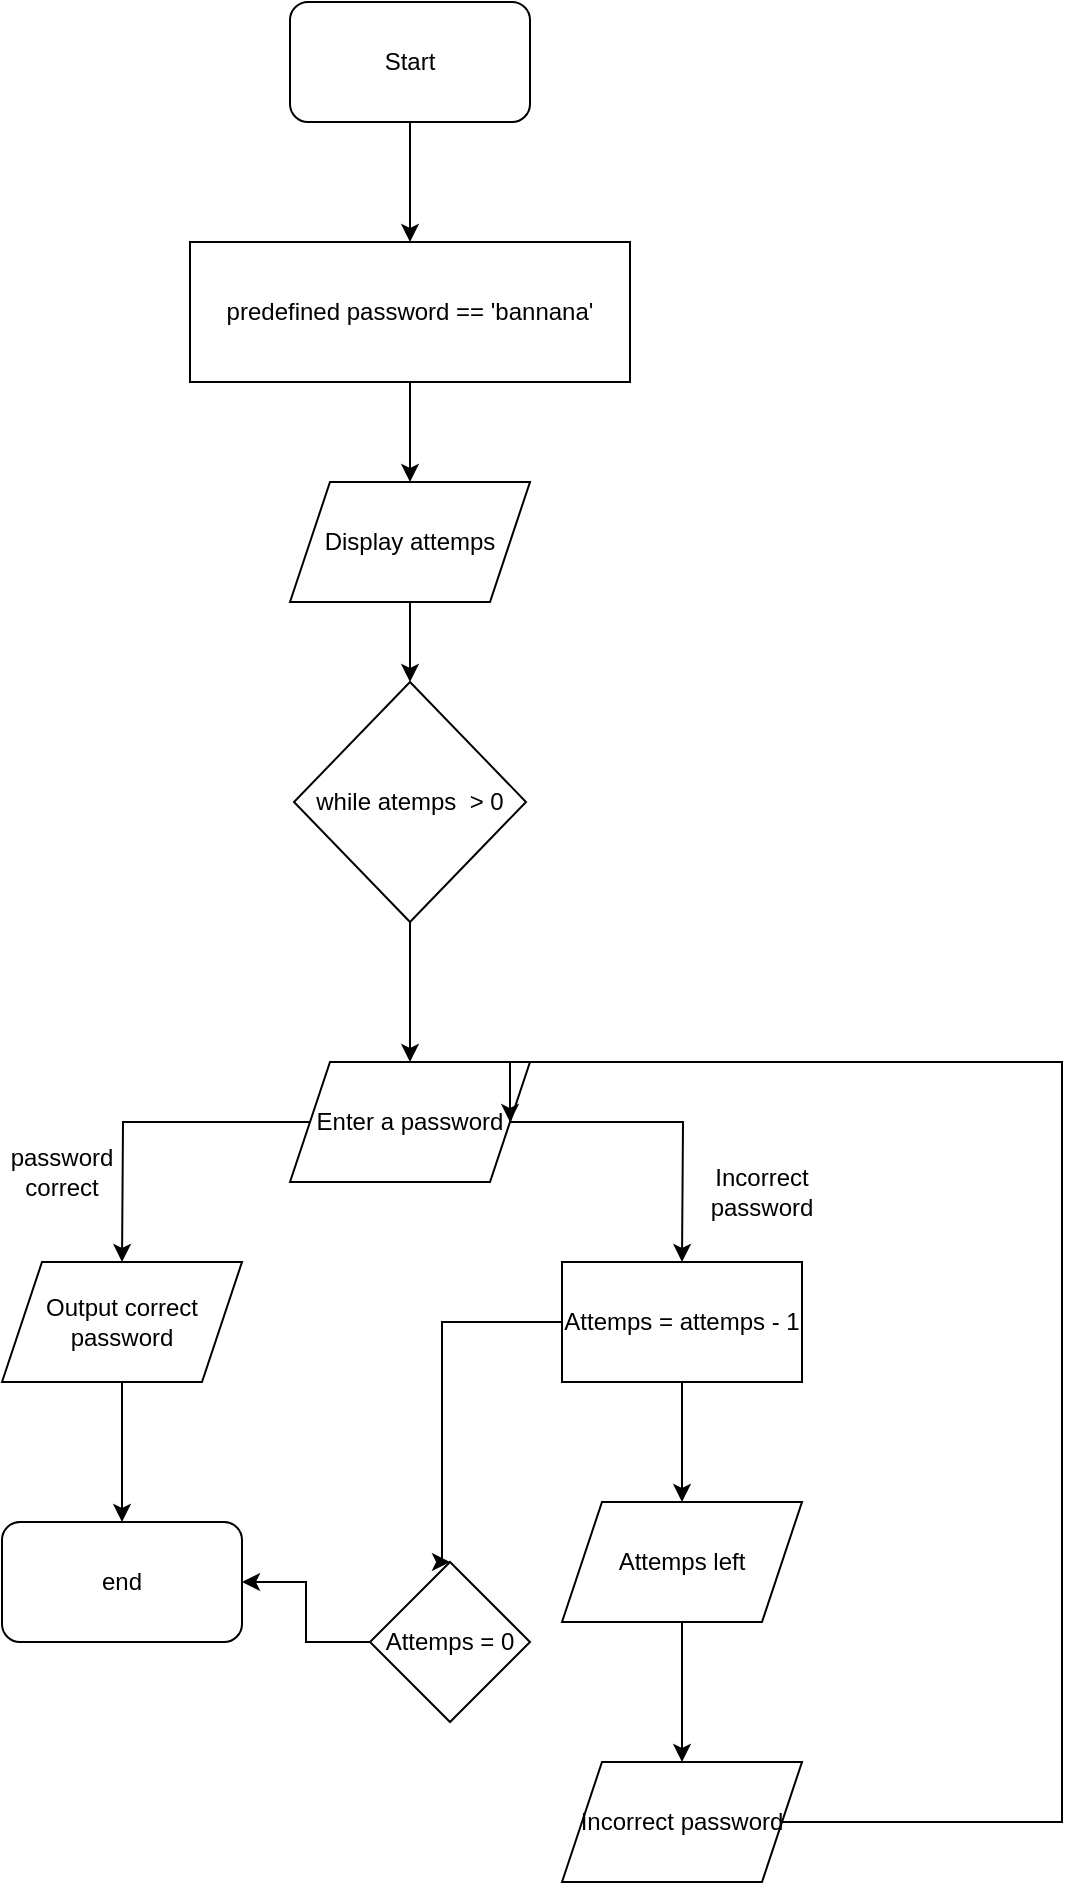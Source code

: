 <mxfile version="24.7.14">
  <diagram name="Страница-1" id="L6yH5seb03IovRJoF4ed">
    <mxGraphModel dx="1235" dy="709" grid="1" gridSize="10" guides="1" tooltips="1" connect="1" arrows="1" fold="1" page="1" pageScale="1" pageWidth="827" pageHeight="1169" math="0" shadow="0">
      <root>
        <mxCell id="0" />
        <mxCell id="1" parent="0" />
        <mxCell id="XkKaWtpKqvxcAA5gz5M5-16" style="edgeStyle=orthogonalEdgeStyle;rounded=0;orthogonalLoop=1;jettySize=auto;html=1;" edge="1" parent="1" source="XkKaWtpKqvxcAA5gz5M5-15">
          <mxGeometry relative="1" as="geometry">
            <mxPoint x="414.0" y="150" as="targetPoint" />
          </mxGeometry>
        </mxCell>
        <mxCell id="XkKaWtpKqvxcAA5gz5M5-15" value="Start" style="rounded=1;whiteSpace=wrap;html=1;" vertex="1" parent="1">
          <mxGeometry x="354" y="30" width="120" height="60" as="geometry" />
        </mxCell>
        <mxCell id="XkKaWtpKqvxcAA5gz5M5-18" style="edgeStyle=orthogonalEdgeStyle;rounded=0;orthogonalLoop=1;jettySize=auto;html=1;" edge="1" parent="1" source="XkKaWtpKqvxcAA5gz5M5-17">
          <mxGeometry relative="1" as="geometry">
            <mxPoint x="414.0" y="270" as="targetPoint" />
          </mxGeometry>
        </mxCell>
        <mxCell id="XkKaWtpKqvxcAA5gz5M5-17" value="predefined password == &#39;bannana&#39;" style="rounded=0;whiteSpace=wrap;html=1;" vertex="1" parent="1">
          <mxGeometry x="304" y="150" width="220" height="70" as="geometry" />
        </mxCell>
        <mxCell id="XkKaWtpKqvxcAA5gz5M5-21" style="edgeStyle=orthogonalEdgeStyle;rounded=0;orthogonalLoop=1;jettySize=auto;html=1;entryX=0;entryY=0.5;entryDx=0;entryDy=0;" edge="1" parent="1" source="XkKaWtpKqvxcAA5gz5M5-19" target="XkKaWtpKqvxcAA5gz5M5-20">
          <mxGeometry relative="1" as="geometry" />
        </mxCell>
        <mxCell id="XkKaWtpKqvxcAA5gz5M5-19" value="Display attemps" style="shape=parallelogram;perimeter=parallelogramPerimeter;whiteSpace=wrap;html=1;fixedSize=1;" vertex="1" parent="1">
          <mxGeometry x="354" y="270" width="120" height="60" as="geometry" />
        </mxCell>
        <mxCell id="XkKaWtpKqvxcAA5gz5M5-22" style="edgeStyle=orthogonalEdgeStyle;rounded=0;orthogonalLoop=1;jettySize=auto;html=1;" edge="1" parent="1" source="XkKaWtpKqvxcAA5gz5M5-20">
          <mxGeometry relative="1" as="geometry">
            <mxPoint x="414.0" y="560.0" as="targetPoint" />
          </mxGeometry>
        </mxCell>
        <mxCell id="XkKaWtpKqvxcAA5gz5M5-20" value="while atemps&amp;nbsp; &amp;gt; 0" style="rhombus;whiteSpace=wrap;html=1;direction=south;" vertex="1" parent="1">
          <mxGeometry x="356" y="370" width="116" height="120" as="geometry" />
        </mxCell>
        <mxCell id="XkKaWtpKqvxcAA5gz5M5-24" style="edgeStyle=orthogonalEdgeStyle;rounded=0;orthogonalLoop=1;jettySize=auto;html=1;" edge="1" parent="1" source="XkKaWtpKqvxcAA5gz5M5-23">
          <mxGeometry relative="1" as="geometry">
            <mxPoint x="270" y="660.0" as="targetPoint" />
          </mxGeometry>
        </mxCell>
        <mxCell id="XkKaWtpKqvxcAA5gz5M5-25" style="edgeStyle=orthogonalEdgeStyle;rounded=0;orthogonalLoop=1;jettySize=auto;html=1;" edge="1" parent="1" source="XkKaWtpKqvxcAA5gz5M5-23">
          <mxGeometry relative="1" as="geometry">
            <mxPoint x="550" y="660" as="targetPoint" />
          </mxGeometry>
        </mxCell>
        <mxCell id="XkKaWtpKqvxcAA5gz5M5-23" value="Enter a password" style="shape=parallelogram;perimeter=parallelogramPerimeter;whiteSpace=wrap;html=1;fixedSize=1;" vertex="1" parent="1">
          <mxGeometry x="354" y="560" width="120" height="60" as="geometry" />
        </mxCell>
        <mxCell id="XkKaWtpKqvxcAA5gz5M5-26" value="password correct" style="text;html=1;align=center;verticalAlign=middle;whiteSpace=wrap;rounded=0;" vertex="1" parent="1">
          <mxGeometry x="210" y="600" width="60" height="30" as="geometry" />
        </mxCell>
        <mxCell id="XkKaWtpKqvxcAA5gz5M5-28" style="edgeStyle=orthogonalEdgeStyle;rounded=0;orthogonalLoop=1;jettySize=auto;html=1;" edge="1" parent="1" source="XkKaWtpKqvxcAA5gz5M5-27">
          <mxGeometry relative="1" as="geometry">
            <mxPoint x="270" y="790.0" as="targetPoint" />
          </mxGeometry>
        </mxCell>
        <mxCell id="XkKaWtpKqvxcAA5gz5M5-27" value="Output correct password" style="shape=parallelogram;perimeter=parallelogramPerimeter;whiteSpace=wrap;html=1;fixedSize=1;" vertex="1" parent="1">
          <mxGeometry x="210" y="660" width="120" height="60" as="geometry" />
        </mxCell>
        <mxCell id="XkKaWtpKqvxcAA5gz5M5-29" value="end" style="rounded=1;whiteSpace=wrap;html=1;" vertex="1" parent="1">
          <mxGeometry x="210" y="790" width="120" height="60" as="geometry" />
        </mxCell>
        <mxCell id="XkKaWtpKqvxcAA5gz5M5-31" value="Incorrect password" style="text;html=1;align=center;verticalAlign=middle;whiteSpace=wrap;rounded=0;" vertex="1" parent="1">
          <mxGeometry x="560" y="610" width="60" height="30" as="geometry" />
        </mxCell>
        <mxCell id="XkKaWtpKqvxcAA5gz5M5-33" style="edgeStyle=orthogonalEdgeStyle;rounded=0;orthogonalLoop=1;jettySize=auto;html=1;" edge="1" parent="1" source="XkKaWtpKqvxcAA5gz5M5-32">
          <mxGeometry relative="1" as="geometry">
            <mxPoint x="550" y="780.0" as="targetPoint" />
          </mxGeometry>
        </mxCell>
        <mxCell id="XkKaWtpKqvxcAA5gz5M5-41" style="edgeStyle=orthogonalEdgeStyle;rounded=0;orthogonalLoop=1;jettySize=auto;html=1;entryX=0.5;entryY=0;entryDx=0;entryDy=0;" edge="1" parent="1" source="XkKaWtpKqvxcAA5gz5M5-32" target="XkKaWtpKqvxcAA5gz5M5-39">
          <mxGeometry relative="1" as="geometry">
            <Array as="points">
              <mxPoint x="430" y="690" />
              <mxPoint x="430" y="810" />
            </Array>
          </mxGeometry>
        </mxCell>
        <mxCell id="XkKaWtpKqvxcAA5gz5M5-32" value="Attemps = attemps - 1" style="rounded=0;whiteSpace=wrap;html=1;" vertex="1" parent="1">
          <mxGeometry x="490" y="660" width="120" height="60" as="geometry" />
        </mxCell>
        <mxCell id="XkKaWtpKqvxcAA5gz5M5-52" style="edgeStyle=orthogonalEdgeStyle;rounded=0;orthogonalLoop=1;jettySize=auto;html=1;entryX=1;entryY=0.5;entryDx=0;entryDy=0;" edge="1" parent="1" source="XkKaWtpKqvxcAA5gz5M5-35" target="XkKaWtpKqvxcAA5gz5M5-23">
          <mxGeometry relative="1" as="geometry">
            <Array as="points">
              <mxPoint x="740" y="940" />
              <mxPoint x="740" y="560" />
              <mxPoint x="464" y="560" />
            </Array>
          </mxGeometry>
        </mxCell>
        <mxCell id="XkKaWtpKqvxcAA5gz5M5-35" value="Incorrect password" style="shape=parallelogram;perimeter=parallelogramPerimeter;whiteSpace=wrap;html=1;fixedSize=1;" vertex="1" parent="1">
          <mxGeometry x="490" y="910" width="120" height="60" as="geometry" />
        </mxCell>
        <mxCell id="XkKaWtpKqvxcAA5gz5M5-48" style="edgeStyle=orthogonalEdgeStyle;rounded=0;orthogonalLoop=1;jettySize=auto;html=1;" edge="1" parent="1" source="XkKaWtpKqvxcAA5gz5M5-39" target="XkKaWtpKqvxcAA5gz5M5-29">
          <mxGeometry relative="1" as="geometry" />
        </mxCell>
        <mxCell id="XkKaWtpKqvxcAA5gz5M5-39" value="Attemps = 0" style="rhombus;whiteSpace=wrap;html=1;" vertex="1" parent="1">
          <mxGeometry x="394" y="810" width="80" height="80" as="geometry" />
        </mxCell>
        <mxCell id="XkKaWtpKqvxcAA5gz5M5-53" style="edgeStyle=orthogonalEdgeStyle;rounded=0;orthogonalLoop=1;jettySize=auto;html=1;entryX=0.5;entryY=0;entryDx=0;entryDy=0;" edge="1" parent="1" source="XkKaWtpKqvxcAA5gz5M5-49" target="XkKaWtpKqvxcAA5gz5M5-35">
          <mxGeometry relative="1" as="geometry" />
        </mxCell>
        <mxCell id="XkKaWtpKqvxcAA5gz5M5-49" value="Attemps left" style="shape=parallelogram;perimeter=parallelogramPerimeter;whiteSpace=wrap;html=1;fixedSize=1;" vertex="1" parent="1">
          <mxGeometry x="490" y="780" width="120" height="60" as="geometry" />
        </mxCell>
      </root>
    </mxGraphModel>
  </diagram>
</mxfile>
